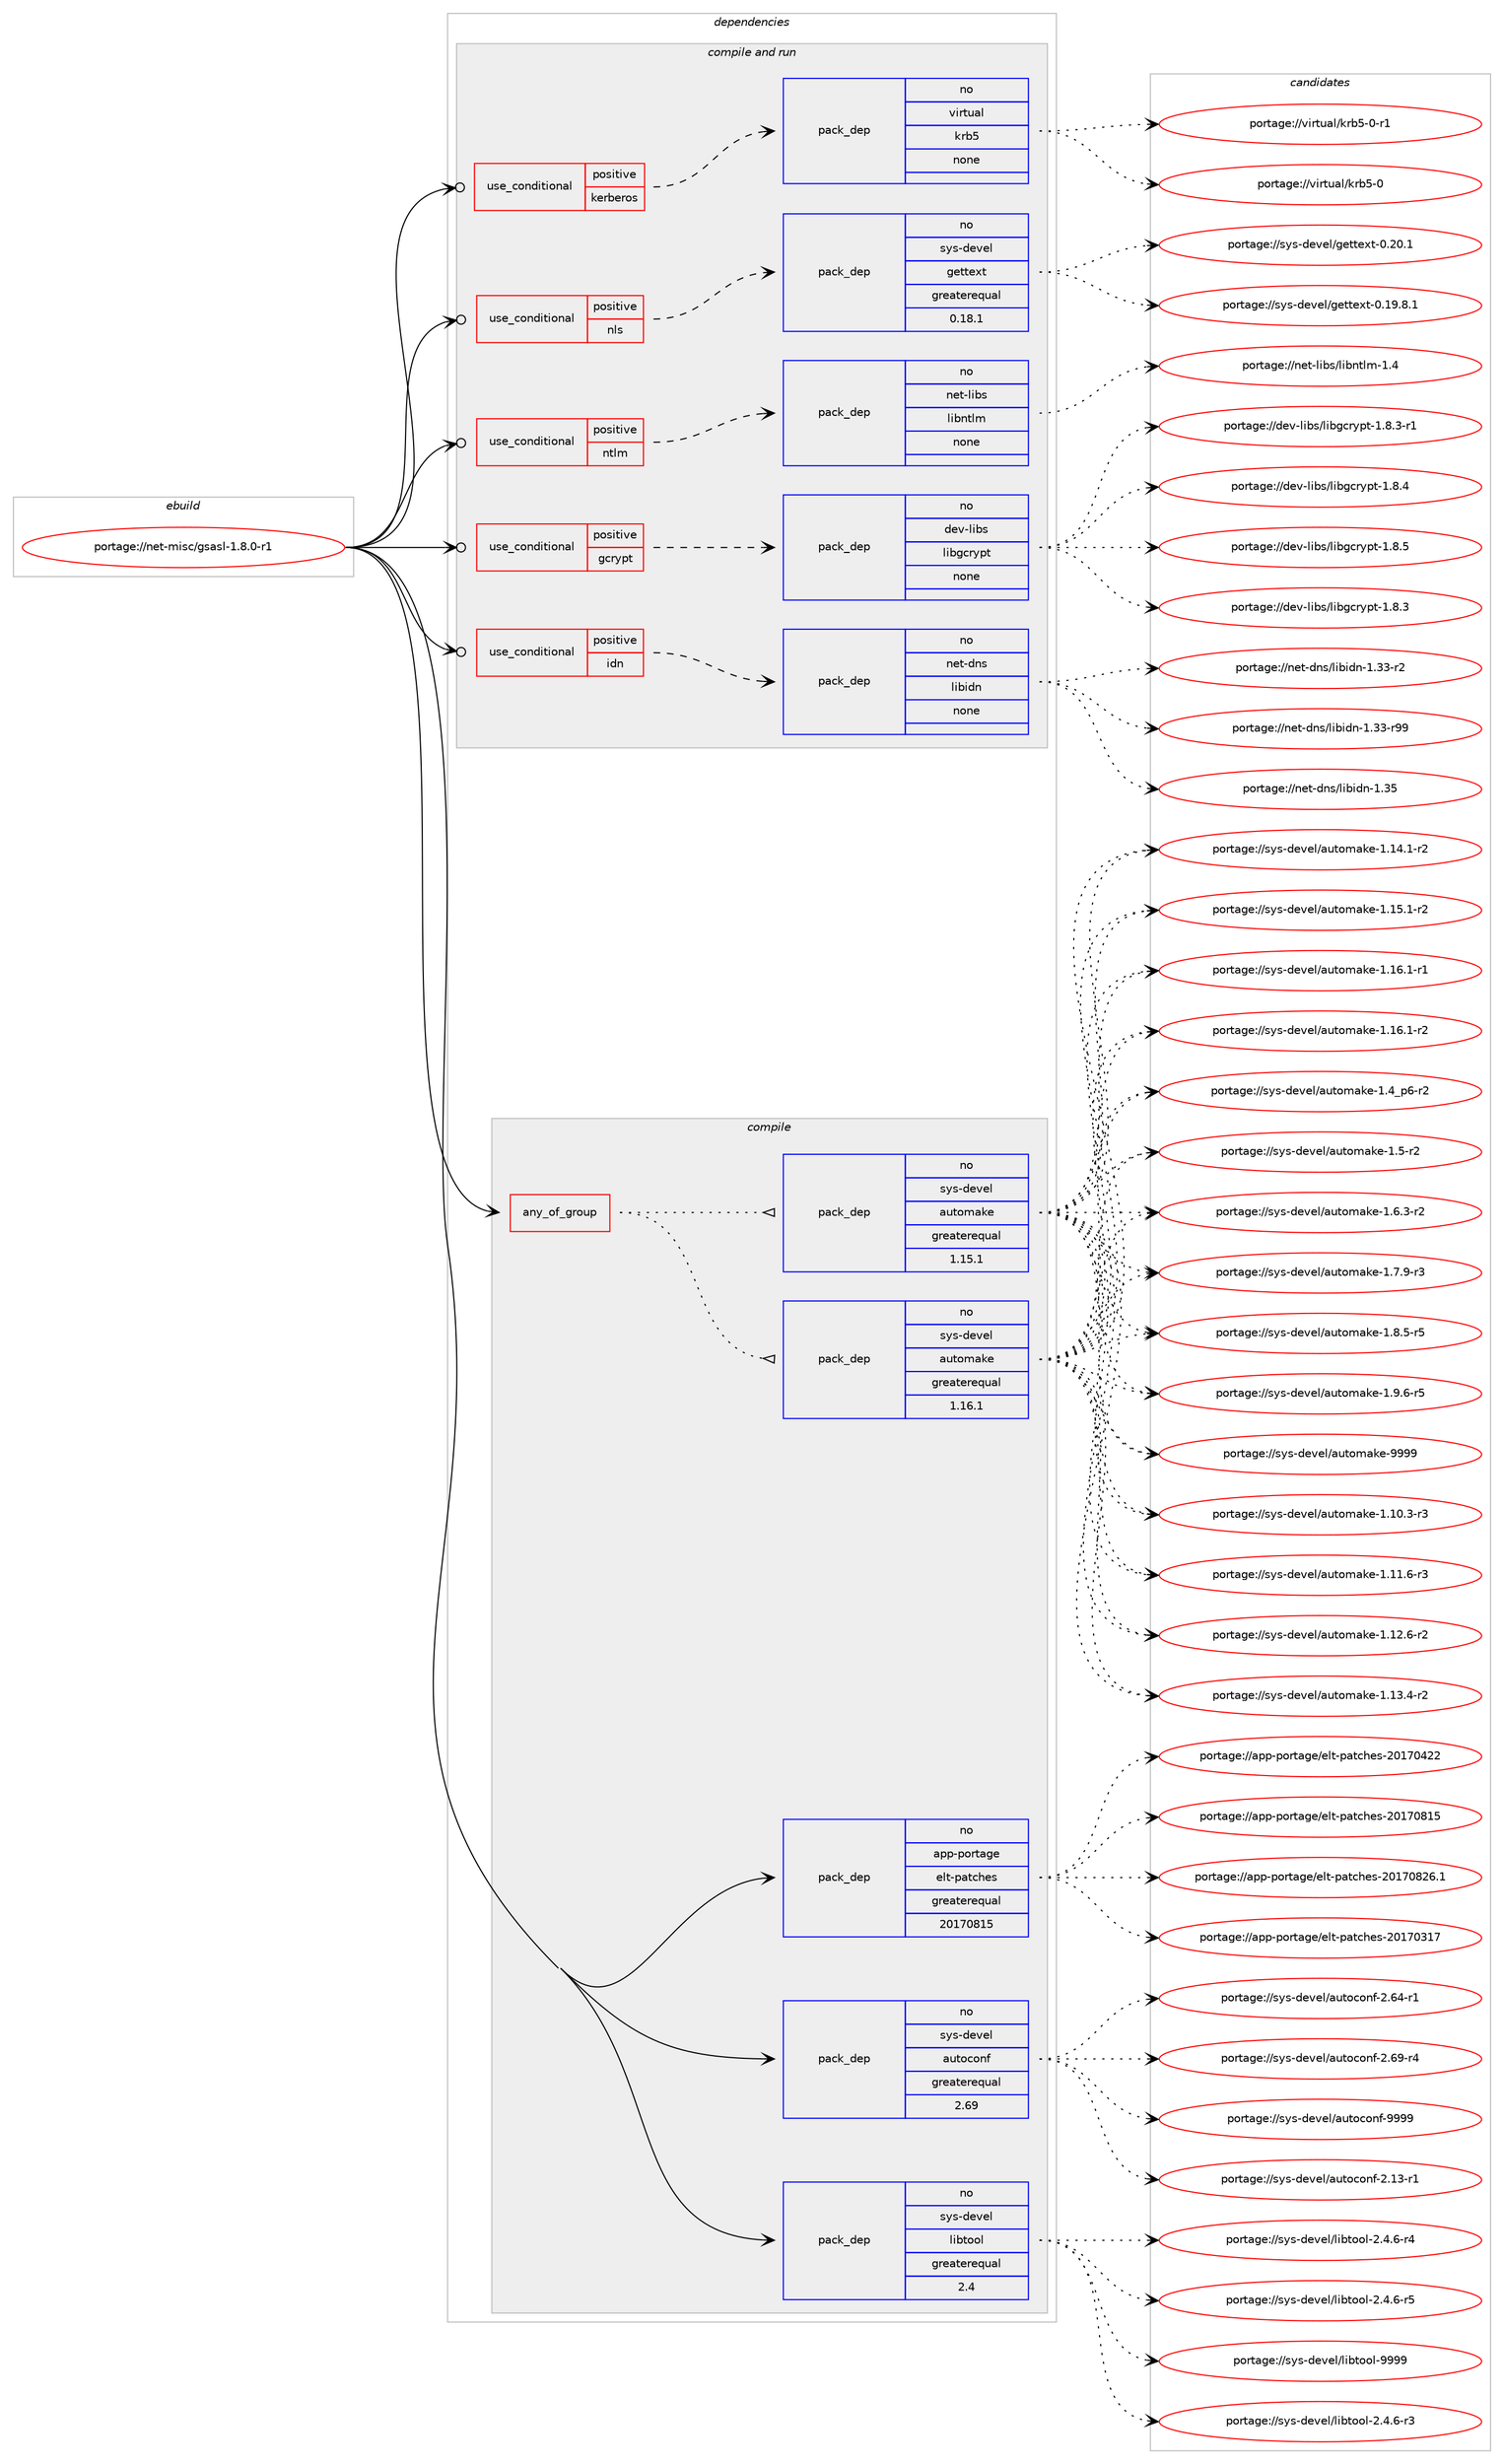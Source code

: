digraph prolog {

# *************
# Graph options
# *************

newrank=true;
concentrate=true;
compound=true;
graph [rankdir=LR,fontname=Helvetica,fontsize=10,ranksep=1.5];#, ranksep=2.5, nodesep=0.2];
edge  [arrowhead=vee];
node  [fontname=Helvetica,fontsize=10];

# **********
# The ebuild
# **********

subgraph cluster_leftcol {
color=gray;
rank=same;
label=<<i>ebuild</i>>;
id [label="portage://net-misc/gsasl-1.8.0-r1", color=red, width=4, href="../net-misc/gsasl-1.8.0-r1.svg"];
}

# ****************
# The dependencies
# ****************

subgraph cluster_midcol {
color=gray;
label=<<i>dependencies</i>>;
subgraph cluster_compile {
fillcolor="#eeeeee";
style=filled;
label=<<i>compile</i>>;
subgraph any5940 {
dependency366311 [label=<<TABLE BORDER="0" CELLBORDER="1" CELLSPACING="0" CELLPADDING="4"><TR><TD CELLPADDING="10">any_of_group</TD></TR></TABLE>>, shape=none, color=red];subgraph pack268514 {
dependency366312 [label=<<TABLE BORDER="0" CELLBORDER="1" CELLSPACING="0" CELLPADDING="4" WIDTH="220"><TR><TD ROWSPAN="6" CELLPADDING="30">pack_dep</TD></TR><TR><TD WIDTH="110">no</TD></TR><TR><TD>sys-devel</TD></TR><TR><TD>automake</TD></TR><TR><TD>greaterequal</TD></TR><TR><TD>1.16.1</TD></TR></TABLE>>, shape=none, color=blue];
}
dependency366311:e -> dependency366312:w [weight=20,style="dotted",arrowhead="oinv"];
subgraph pack268515 {
dependency366313 [label=<<TABLE BORDER="0" CELLBORDER="1" CELLSPACING="0" CELLPADDING="4" WIDTH="220"><TR><TD ROWSPAN="6" CELLPADDING="30">pack_dep</TD></TR><TR><TD WIDTH="110">no</TD></TR><TR><TD>sys-devel</TD></TR><TR><TD>automake</TD></TR><TR><TD>greaterequal</TD></TR><TR><TD>1.15.1</TD></TR></TABLE>>, shape=none, color=blue];
}
dependency366311:e -> dependency366313:w [weight=20,style="dotted",arrowhead="oinv"];
}
id:e -> dependency366311:w [weight=20,style="solid",arrowhead="vee"];
subgraph pack268516 {
dependency366314 [label=<<TABLE BORDER="0" CELLBORDER="1" CELLSPACING="0" CELLPADDING="4" WIDTH="220"><TR><TD ROWSPAN="6" CELLPADDING="30">pack_dep</TD></TR><TR><TD WIDTH="110">no</TD></TR><TR><TD>app-portage</TD></TR><TR><TD>elt-patches</TD></TR><TR><TD>greaterequal</TD></TR><TR><TD>20170815</TD></TR></TABLE>>, shape=none, color=blue];
}
id:e -> dependency366314:w [weight=20,style="solid",arrowhead="vee"];
subgraph pack268517 {
dependency366315 [label=<<TABLE BORDER="0" CELLBORDER="1" CELLSPACING="0" CELLPADDING="4" WIDTH="220"><TR><TD ROWSPAN="6" CELLPADDING="30">pack_dep</TD></TR><TR><TD WIDTH="110">no</TD></TR><TR><TD>sys-devel</TD></TR><TR><TD>autoconf</TD></TR><TR><TD>greaterequal</TD></TR><TR><TD>2.69</TD></TR></TABLE>>, shape=none, color=blue];
}
id:e -> dependency366315:w [weight=20,style="solid",arrowhead="vee"];
subgraph pack268518 {
dependency366316 [label=<<TABLE BORDER="0" CELLBORDER="1" CELLSPACING="0" CELLPADDING="4" WIDTH="220"><TR><TD ROWSPAN="6" CELLPADDING="30">pack_dep</TD></TR><TR><TD WIDTH="110">no</TD></TR><TR><TD>sys-devel</TD></TR><TR><TD>libtool</TD></TR><TR><TD>greaterequal</TD></TR><TR><TD>2.4</TD></TR></TABLE>>, shape=none, color=blue];
}
id:e -> dependency366316:w [weight=20,style="solid",arrowhead="vee"];
}
subgraph cluster_compileandrun {
fillcolor="#eeeeee";
style=filled;
label=<<i>compile and run</i>>;
subgraph cond91705 {
dependency366317 [label=<<TABLE BORDER="0" CELLBORDER="1" CELLSPACING="0" CELLPADDING="4"><TR><TD ROWSPAN="3" CELLPADDING="10">use_conditional</TD></TR><TR><TD>positive</TD></TR><TR><TD>gcrypt</TD></TR></TABLE>>, shape=none, color=red];
subgraph pack268519 {
dependency366318 [label=<<TABLE BORDER="0" CELLBORDER="1" CELLSPACING="0" CELLPADDING="4" WIDTH="220"><TR><TD ROWSPAN="6" CELLPADDING="30">pack_dep</TD></TR><TR><TD WIDTH="110">no</TD></TR><TR><TD>dev-libs</TD></TR><TR><TD>libgcrypt</TD></TR><TR><TD>none</TD></TR><TR><TD></TD></TR></TABLE>>, shape=none, color=blue];
}
dependency366317:e -> dependency366318:w [weight=20,style="dashed",arrowhead="vee"];
}
id:e -> dependency366317:w [weight=20,style="solid",arrowhead="odotvee"];
subgraph cond91706 {
dependency366319 [label=<<TABLE BORDER="0" CELLBORDER="1" CELLSPACING="0" CELLPADDING="4"><TR><TD ROWSPAN="3" CELLPADDING="10">use_conditional</TD></TR><TR><TD>positive</TD></TR><TR><TD>idn</TD></TR></TABLE>>, shape=none, color=red];
subgraph pack268520 {
dependency366320 [label=<<TABLE BORDER="0" CELLBORDER="1" CELLSPACING="0" CELLPADDING="4" WIDTH="220"><TR><TD ROWSPAN="6" CELLPADDING="30">pack_dep</TD></TR><TR><TD WIDTH="110">no</TD></TR><TR><TD>net-dns</TD></TR><TR><TD>libidn</TD></TR><TR><TD>none</TD></TR><TR><TD></TD></TR></TABLE>>, shape=none, color=blue];
}
dependency366319:e -> dependency366320:w [weight=20,style="dashed",arrowhead="vee"];
}
id:e -> dependency366319:w [weight=20,style="solid",arrowhead="odotvee"];
subgraph cond91707 {
dependency366321 [label=<<TABLE BORDER="0" CELLBORDER="1" CELLSPACING="0" CELLPADDING="4"><TR><TD ROWSPAN="3" CELLPADDING="10">use_conditional</TD></TR><TR><TD>positive</TD></TR><TR><TD>kerberos</TD></TR></TABLE>>, shape=none, color=red];
subgraph pack268521 {
dependency366322 [label=<<TABLE BORDER="0" CELLBORDER="1" CELLSPACING="0" CELLPADDING="4" WIDTH="220"><TR><TD ROWSPAN="6" CELLPADDING="30">pack_dep</TD></TR><TR><TD WIDTH="110">no</TD></TR><TR><TD>virtual</TD></TR><TR><TD>krb5</TD></TR><TR><TD>none</TD></TR><TR><TD></TD></TR></TABLE>>, shape=none, color=blue];
}
dependency366321:e -> dependency366322:w [weight=20,style="dashed",arrowhead="vee"];
}
id:e -> dependency366321:w [weight=20,style="solid",arrowhead="odotvee"];
subgraph cond91708 {
dependency366323 [label=<<TABLE BORDER="0" CELLBORDER="1" CELLSPACING="0" CELLPADDING="4"><TR><TD ROWSPAN="3" CELLPADDING="10">use_conditional</TD></TR><TR><TD>positive</TD></TR><TR><TD>nls</TD></TR></TABLE>>, shape=none, color=red];
subgraph pack268522 {
dependency366324 [label=<<TABLE BORDER="0" CELLBORDER="1" CELLSPACING="0" CELLPADDING="4" WIDTH="220"><TR><TD ROWSPAN="6" CELLPADDING="30">pack_dep</TD></TR><TR><TD WIDTH="110">no</TD></TR><TR><TD>sys-devel</TD></TR><TR><TD>gettext</TD></TR><TR><TD>greaterequal</TD></TR><TR><TD>0.18.1</TD></TR></TABLE>>, shape=none, color=blue];
}
dependency366323:e -> dependency366324:w [weight=20,style="dashed",arrowhead="vee"];
}
id:e -> dependency366323:w [weight=20,style="solid",arrowhead="odotvee"];
subgraph cond91709 {
dependency366325 [label=<<TABLE BORDER="0" CELLBORDER="1" CELLSPACING="0" CELLPADDING="4"><TR><TD ROWSPAN="3" CELLPADDING="10">use_conditional</TD></TR><TR><TD>positive</TD></TR><TR><TD>ntlm</TD></TR></TABLE>>, shape=none, color=red];
subgraph pack268523 {
dependency366326 [label=<<TABLE BORDER="0" CELLBORDER="1" CELLSPACING="0" CELLPADDING="4" WIDTH="220"><TR><TD ROWSPAN="6" CELLPADDING="30">pack_dep</TD></TR><TR><TD WIDTH="110">no</TD></TR><TR><TD>net-libs</TD></TR><TR><TD>libntlm</TD></TR><TR><TD>none</TD></TR><TR><TD></TD></TR></TABLE>>, shape=none, color=blue];
}
dependency366325:e -> dependency366326:w [weight=20,style="dashed",arrowhead="vee"];
}
id:e -> dependency366325:w [weight=20,style="solid",arrowhead="odotvee"];
}
subgraph cluster_run {
fillcolor="#eeeeee";
style=filled;
label=<<i>run</i>>;
}
}

# **************
# The candidates
# **************

subgraph cluster_choices {
rank=same;
color=gray;
label=<<i>candidates</i>>;

subgraph choice268514 {
color=black;
nodesep=1;
choiceportage11512111545100101118101108479711711611110997107101454946494846514511451 [label="portage://sys-devel/automake-1.10.3-r3", color=red, width=4,href="../sys-devel/automake-1.10.3-r3.svg"];
choiceportage11512111545100101118101108479711711611110997107101454946494946544511451 [label="portage://sys-devel/automake-1.11.6-r3", color=red, width=4,href="../sys-devel/automake-1.11.6-r3.svg"];
choiceportage11512111545100101118101108479711711611110997107101454946495046544511450 [label="portage://sys-devel/automake-1.12.6-r2", color=red, width=4,href="../sys-devel/automake-1.12.6-r2.svg"];
choiceportage11512111545100101118101108479711711611110997107101454946495146524511450 [label="portage://sys-devel/automake-1.13.4-r2", color=red, width=4,href="../sys-devel/automake-1.13.4-r2.svg"];
choiceportage11512111545100101118101108479711711611110997107101454946495246494511450 [label="portage://sys-devel/automake-1.14.1-r2", color=red, width=4,href="../sys-devel/automake-1.14.1-r2.svg"];
choiceportage11512111545100101118101108479711711611110997107101454946495346494511450 [label="portage://sys-devel/automake-1.15.1-r2", color=red, width=4,href="../sys-devel/automake-1.15.1-r2.svg"];
choiceportage11512111545100101118101108479711711611110997107101454946495446494511449 [label="portage://sys-devel/automake-1.16.1-r1", color=red, width=4,href="../sys-devel/automake-1.16.1-r1.svg"];
choiceportage11512111545100101118101108479711711611110997107101454946495446494511450 [label="portage://sys-devel/automake-1.16.1-r2", color=red, width=4,href="../sys-devel/automake-1.16.1-r2.svg"];
choiceportage115121115451001011181011084797117116111109971071014549465295112544511450 [label="portage://sys-devel/automake-1.4_p6-r2", color=red, width=4,href="../sys-devel/automake-1.4_p6-r2.svg"];
choiceportage11512111545100101118101108479711711611110997107101454946534511450 [label="portage://sys-devel/automake-1.5-r2", color=red, width=4,href="../sys-devel/automake-1.5-r2.svg"];
choiceportage115121115451001011181011084797117116111109971071014549465446514511450 [label="portage://sys-devel/automake-1.6.3-r2", color=red, width=4,href="../sys-devel/automake-1.6.3-r2.svg"];
choiceportage115121115451001011181011084797117116111109971071014549465546574511451 [label="portage://sys-devel/automake-1.7.9-r3", color=red, width=4,href="../sys-devel/automake-1.7.9-r3.svg"];
choiceportage115121115451001011181011084797117116111109971071014549465646534511453 [label="portage://sys-devel/automake-1.8.5-r5", color=red, width=4,href="../sys-devel/automake-1.8.5-r5.svg"];
choiceportage115121115451001011181011084797117116111109971071014549465746544511453 [label="portage://sys-devel/automake-1.9.6-r5", color=red, width=4,href="../sys-devel/automake-1.9.6-r5.svg"];
choiceportage115121115451001011181011084797117116111109971071014557575757 [label="portage://sys-devel/automake-9999", color=red, width=4,href="../sys-devel/automake-9999.svg"];
dependency366312:e -> choiceportage11512111545100101118101108479711711611110997107101454946494846514511451:w [style=dotted,weight="100"];
dependency366312:e -> choiceportage11512111545100101118101108479711711611110997107101454946494946544511451:w [style=dotted,weight="100"];
dependency366312:e -> choiceportage11512111545100101118101108479711711611110997107101454946495046544511450:w [style=dotted,weight="100"];
dependency366312:e -> choiceportage11512111545100101118101108479711711611110997107101454946495146524511450:w [style=dotted,weight="100"];
dependency366312:e -> choiceportage11512111545100101118101108479711711611110997107101454946495246494511450:w [style=dotted,weight="100"];
dependency366312:e -> choiceportage11512111545100101118101108479711711611110997107101454946495346494511450:w [style=dotted,weight="100"];
dependency366312:e -> choiceportage11512111545100101118101108479711711611110997107101454946495446494511449:w [style=dotted,weight="100"];
dependency366312:e -> choiceportage11512111545100101118101108479711711611110997107101454946495446494511450:w [style=dotted,weight="100"];
dependency366312:e -> choiceportage115121115451001011181011084797117116111109971071014549465295112544511450:w [style=dotted,weight="100"];
dependency366312:e -> choiceportage11512111545100101118101108479711711611110997107101454946534511450:w [style=dotted,weight="100"];
dependency366312:e -> choiceportage115121115451001011181011084797117116111109971071014549465446514511450:w [style=dotted,weight="100"];
dependency366312:e -> choiceportage115121115451001011181011084797117116111109971071014549465546574511451:w [style=dotted,weight="100"];
dependency366312:e -> choiceportage115121115451001011181011084797117116111109971071014549465646534511453:w [style=dotted,weight="100"];
dependency366312:e -> choiceportage115121115451001011181011084797117116111109971071014549465746544511453:w [style=dotted,weight="100"];
dependency366312:e -> choiceportage115121115451001011181011084797117116111109971071014557575757:w [style=dotted,weight="100"];
}
subgraph choice268515 {
color=black;
nodesep=1;
choiceportage11512111545100101118101108479711711611110997107101454946494846514511451 [label="portage://sys-devel/automake-1.10.3-r3", color=red, width=4,href="../sys-devel/automake-1.10.3-r3.svg"];
choiceportage11512111545100101118101108479711711611110997107101454946494946544511451 [label="portage://sys-devel/automake-1.11.6-r3", color=red, width=4,href="../sys-devel/automake-1.11.6-r3.svg"];
choiceportage11512111545100101118101108479711711611110997107101454946495046544511450 [label="portage://sys-devel/automake-1.12.6-r2", color=red, width=4,href="../sys-devel/automake-1.12.6-r2.svg"];
choiceportage11512111545100101118101108479711711611110997107101454946495146524511450 [label="portage://sys-devel/automake-1.13.4-r2", color=red, width=4,href="../sys-devel/automake-1.13.4-r2.svg"];
choiceportage11512111545100101118101108479711711611110997107101454946495246494511450 [label="portage://sys-devel/automake-1.14.1-r2", color=red, width=4,href="../sys-devel/automake-1.14.1-r2.svg"];
choiceportage11512111545100101118101108479711711611110997107101454946495346494511450 [label="portage://sys-devel/automake-1.15.1-r2", color=red, width=4,href="../sys-devel/automake-1.15.1-r2.svg"];
choiceportage11512111545100101118101108479711711611110997107101454946495446494511449 [label="portage://sys-devel/automake-1.16.1-r1", color=red, width=4,href="../sys-devel/automake-1.16.1-r1.svg"];
choiceportage11512111545100101118101108479711711611110997107101454946495446494511450 [label="portage://sys-devel/automake-1.16.1-r2", color=red, width=4,href="../sys-devel/automake-1.16.1-r2.svg"];
choiceportage115121115451001011181011084797117116111109971071014549465295112544511450 [label="portage://sys-devel/automake-1.4_p6-r2", color=red, width=4,href="../sys-devel/automake-1.4_p6-r2.svg"];
choiceportage11512111545100101118101108479711711611110997107101454946534511450 [label="portage://sys-devel/automake-1.5-r2", color=red, width=4,href="../sys-devel/automake-1.5-r2.svg"];
choiceportage115121115451001011181011084797117116111109971071014549465446514511450 [label="portage://sys-devel/automake-1.6.3-r2", color=red, width=4,href="../sys-devel/automake-1.6.3-r2.svg"];
choiceportage115121115451001011181011084797117116111109971071014549465546574511451 [label="portage://sys-devel/automake-1.7.9-r3", color=red, width=4,href="../sys-devel/automake-1.7.9-r3.svg"];
choiceportage115121115451001011181011084797117116111109971071014549465646534511453 [label="portage://sys-devel/automake-1.8.5-r5", color=red, width=4,href="../sys-devel/automake-1.8.5-r5.svg"];
choiceportage115121115451001011181011084797117116111109971071014549465746544511453 [label="portage://sys-devel/automake-1.9.6-r5", color=red, width=4,href="../sys-devel/automake-1.9.6-r5.svg"];
choiceportage115121115451001011181011084797117116111109971071014557575757 [label="portage://sys-devel/automake-9999", color=red, width=4,href="../sys-devel/automake-9999.svg"];
dependency366313:e -> choiceportage11512111545100101118101108479711711611110997107101454946494846514511451:w [style=dotted,weight="100"];
dependency366313:e -> choiceportage11512111545100101118101108479711711611110997107101454946494946544511451:w [style=dotted,weight="100"];
dependency366313:e -> choiceportage11512111545100101118101108479711711611110997107101454946495046544511450:w [style=dotted,weight="100"];
dependency366313:e -> choiceportage11512111545100101118101108479711711611110997107101454946495146524511450:w [style=dotted,weight="100"];
dependency366313:e -> choiceportage11512111545100101118101108479711711611110997107101454946495246494511450:w [style=dotted,weight="100"];
dependency366313:e -> choiceportage11512111545100101118101108479711711611110997107101454946495346494511450:w [style=dotted,weight="100"];
dependency366313:e -> choiceportage11512111545100101118101108479711711611110997107101454946495446494511449:w [style=dotted,weight="100"];
dependency366313:e -> choiceportage11512111545100101118101108479711711611110997107101454946495446494511450:w [style=dotted,weight="100"];
dependency366313:e -> choiceportage115121115451001011181011084797117116111109971071014549465295112544511450:w [style=dotted,weight="100"];
dependency366313:e -> choiceportage11512111545100101118101108479711711611110997107101454946534511450:w [style=dotted,weight="100"];
dependency366313:e -> choiceportage115121115451001011181011084797117116111109971071014549465446514511450:w [style=dotted,weight="100"];
dependency366313:e -> choiceportage115121115451001011181011084797117116111109971071014549465546574511451:w [style=dotted,weight="100"];
dependency366313:e -> choiceportage115121115451001011181011084797117116111109971071014549465646534511453:w [style=dotted,weight="100"];
dependency366313:e -> choiceportage115121115451001011181011084797117116111109971071014549465746544511453:w [style=dotted,weight="100"];
dependency366313:e -> choiceportage115121115451001011181011084797117116111109971071014557575757:w [style=dotted,weight="100"];
}
subgraph choice268516 {
color=black;
nodesep=1;
choiceportage97112112451121111141169710310147101108116451129711699104101115455048495548514955 [label="portage://app-portage/elt-patches-20170317", color=red, width=4,href="../app-portage/elt-patches-20170317.svg"];
choiceportage97112112451121111141169710310147101108116451129711699104101115455048495548525050 [label="portage://app-portage/elt-patches-20170422", color=red, width=4,href="../app-portage/elt-patches-20170422.svg"];
choiceportage97112112451121111141169710310147101108116451129711699104101115455048495548564953 [label="portage://app-portage/elt-patches-20170815", color=red, width=4,href="../app-portage/elt-patches-20170815.svg"];
choiceportage971121124511211111411697103101471011081164511297116991041011154550484955485650544649 [label="portage://app-portage/elt-patches-20170826.1", color=red, width=4,href="../app-portage/elt-patches-20170826.1.svg"];
dependency366314:e -> choiceportage97112112451121111141169710310147101108116451129711699104101115455048495548514955:w [style=dotted,weight="100"];
dependency366314:e -> choiceportage97112112451121111141169710310147101108116451129711699104101115455048495548525050:w [style=dotted,weight="100"];
dependency366314:e -> choiceportage97112112451121111141169710310147101108116451129711699104101115455048495548564953:w [style=dotted,weight="100"];
dependency366314:e -> choiceportage971121124511211111411697103101471011081164511297116991041011154550484955485650544649:w [style=dotted,weight="100"];
}
subgraph choice268517 {
color=black;
nodesep=1;
choiceportage1151211154510010111810110847971171161119911111010245504649514511449 [label="portage://sys-devel/autoconf-2.13-r1", color=red, width=4,href="../sys-devel/autoconf-2.13-r1.svg"];
choiceportage1151211154510010111810110847971171161119911111010245504654524511449 [label="portage://sys-devel/autoconf-2.64-r1", color=red, width=4,href="../sys-devel/autoconf-2.64-r1.svg"];
choiceportage1151211154510010111810110847971171161119911111010245504654574511452 [label="portage://sys-devel/autoconf-2.69-r4", color=red, width=4,href="../sys-devel/autoconf-2.69-r4.svg"];
choiceportage115121115451001011181011084797117116111991111101024557575757 [label="portage://sys-devel/autoconf-9999", color=red, width=4,href="../sys-devel/autoconf-9999.svg"];
dependency366315:e -> choiceportage1151211154510010111810110847971171161119911111010245504649514511449:w [style=dotted,weight="100"];
dependency366315:e -> choiceportage1151211154510010111810110847971171161119911111010245504654524511449:w [style=dotted,weight="100"];
dependency366315:e -> choiceportage1151211154510010111810110847971171161119911111010245504654574511452:w [style=dotted,weight="100"];
dependency366315:e -> choiceportage115121115451001011181011084797117116111991111101024557575757:w [style=dotted,weight="100"];
}
subgraph choice268518 {
color=black;
nodesep=1;
choiceportage1151211154510010111810110847108105981161111111084550465246544511451 [label="portage://sys-devel/libtool-2.4.6-r3", color=red, width=4,href="../sys-devel/libtool-2.4.6-r3.svg"];
choiceportage1151211154510010111810110847108105981161111111084550465246544511452 [label="portage://sys-devel/libtool-2.4.6-r4", color=red, width=4,href="../sys-devel/libtool-2.4.6-r4.svg"];
choiceportage1151211154510010111810110847108105981161111111084550465246544511453 [label="portage://sys-devel/libtool-2.4.6-r5", color=red, width=4,href="../sys-devel/libtool-2.4.6-r5.svg"];
choiceportage1151211154510010111810110847108105981161111111084557575757 [label="portage://sys-devel/libtool-9999", color=red, width=4,href="../sys-devel/libtool-9999.svg"];
dependency366316:e -> choiceportage1151211154510010111810110847108105981161111111084550465246544511451:w [style=dotted,weight="100"];
dependency366316:e -> choiceportage1151211154510010111810110847108105981161111111084550465246544511452:w [style=dotted,weight="100"];
dependency366316:e -> choiceportage1151211154510010111810110847108105981161111111084550465246544511453:w [style=dotted,weight="100"];
dependency366316:e -> choiceportage1151211154510010111810110847108105981161111111084557575757:w [style=dotted,weight="100"];
}
subgraph choice268519 {
color=black;
nodesep=1;
choiceportage1001011184510810598115471081059810399114121112116454946564651 [label="portage://dev-libs/libgcrypt-1.8.3", color=red, width=4,href="../dev-libs/libgcrypt-1.8.3.svg"];
choiceportage10010111845108105981154710810598103991141211121164549465646514511449 [label="portage://dev-libs/libgcrypt-1.8.3-r1", color=red, width=4,href="../dev-libs/libgcrypt-1.8.3-r1.svg"];
choiceportage1001011184510810598115471081059810399114121112116454946564652 [label="portage://dev-libs/libgcrypt-1.8.4", color=red, width=4,href="../dev-libs/libgcrypt-1.8.4.svg"];
choiceportage1001011184510810598115471081059810399114121112116454946564653 [label="portage://dev-libs/libgcrypt-1.8.5", color=red, width=4,href="../dev-libs/libgcrypt-1.8.5.svg"];
dependency366318:e -> choiceportage1001011184510810598115471081059810399114121112116454946564651:w [style=dotted,weight="100"];
dependency366318:e -> choiceportage10010111845108105981154710810598103991141211121164549465646514511449:w [style=dotted,weight="100"];
dependency366318:e -> choiceportage1001011184510810598115471081059810399114121112116454946564652:w [style=dotted,weight="100"];
dependency366318:e -> choiceportage1001011184510810598115471081059810399114121112116454946564653:w [style=dotted,weight="100"];
}
subgraph choice268520 {
color=black;
nodesep=1;
choiceportage11010111645100110115471081059810510011045494651514511450 [label="portage://net-dns/libidn-1.33-r2", color=red, width=4,href="../net-dns/libidn-1.33-r2.svg"];
choiceportage1101011164510011011547108105981051001104549465151451145757 [label="portage://net-dns/libidn-1.33-r99", color=red, width=4,href="../net-dns/libidn-1.33-r99.svg"];
choiceportage1101011164510011011547108105981051001104549465153 [label="portage://net-dns/libidn-1.35", color=red, width=4,href="../net-dns/libidn-1.35.svg"];
dependency366320:e -> choiceportage11010111645100110115471081059810510011045494651514511450:w [style=dotted,weight="100"];
dependency366320:e -> choiceportage1101011164510011011547108105981051001104549465151451145757:w [style=dotted,weight="100"];
dependency366320:e -> choiceportage1101011164510011011547108105981051001104549465153:w [style=dotted,weight="100"];
}
subgraph choice268521 {
color=black;
nodesep=1;
choiceportage118105114116117971084710711498534548 [label="portage://virtual/krb5-0", color=red, width=4,href="../virtual/krb5-0.svg"];
choiceportage1181051141161179710847107114985345484511449 [label="portage://virtual/krb5-0-r1", color=red, width=4,href="../virtual/krb5-0-r1.svg"];
dependency366322:e -> choiceportage118105114116117971084710711498534548:w [style=dotted,weight="100"];
dependency366322:e -> choiceportage1181051141161179710847107114985345484511449:w [style=dotted,weight="100"];
}
subgraph choice268522 {
color=black;
nodesep=1;
choiceportage1151211154510010111810110847103101116116101120116454846495746564649 [label="portage://sys-devel/gettext-0.19.8.1", color=red, width=4,href="../sys-devel/gettext-0.19.8.1.svg"];
choiceportage115121115451001011181011084710310111611610112011645484650484649 [label="portage://sys-devel/gettext-0.20.1", color=red, width=4,href="../sys-devel/gettext-0.20.1.svg"];
dependency366324:e -> choiceportage1151211154510010111810110847103101116116101120116454846495746564649:w [style=dotted,weight="100"];
dependency366324:e -> choiceportage115121115451001011181011084710310111611610112011645484650484649:w [style=dotted,weight="100"];
}
subgraph choice268523 {
color=black;
nodesep=1;
choiceportage1101011164510810598115471081059811011610810945494652 [label="portage://net-libs/libntlm-1.4", color=red, width=4,href="../net-libs/libntlm-1.4.svg"];
dependency366326:e -> choiceportage1101011164510810598115471081059811011610810945494652:w [style=dotted,weight="100"];
}
}

}
